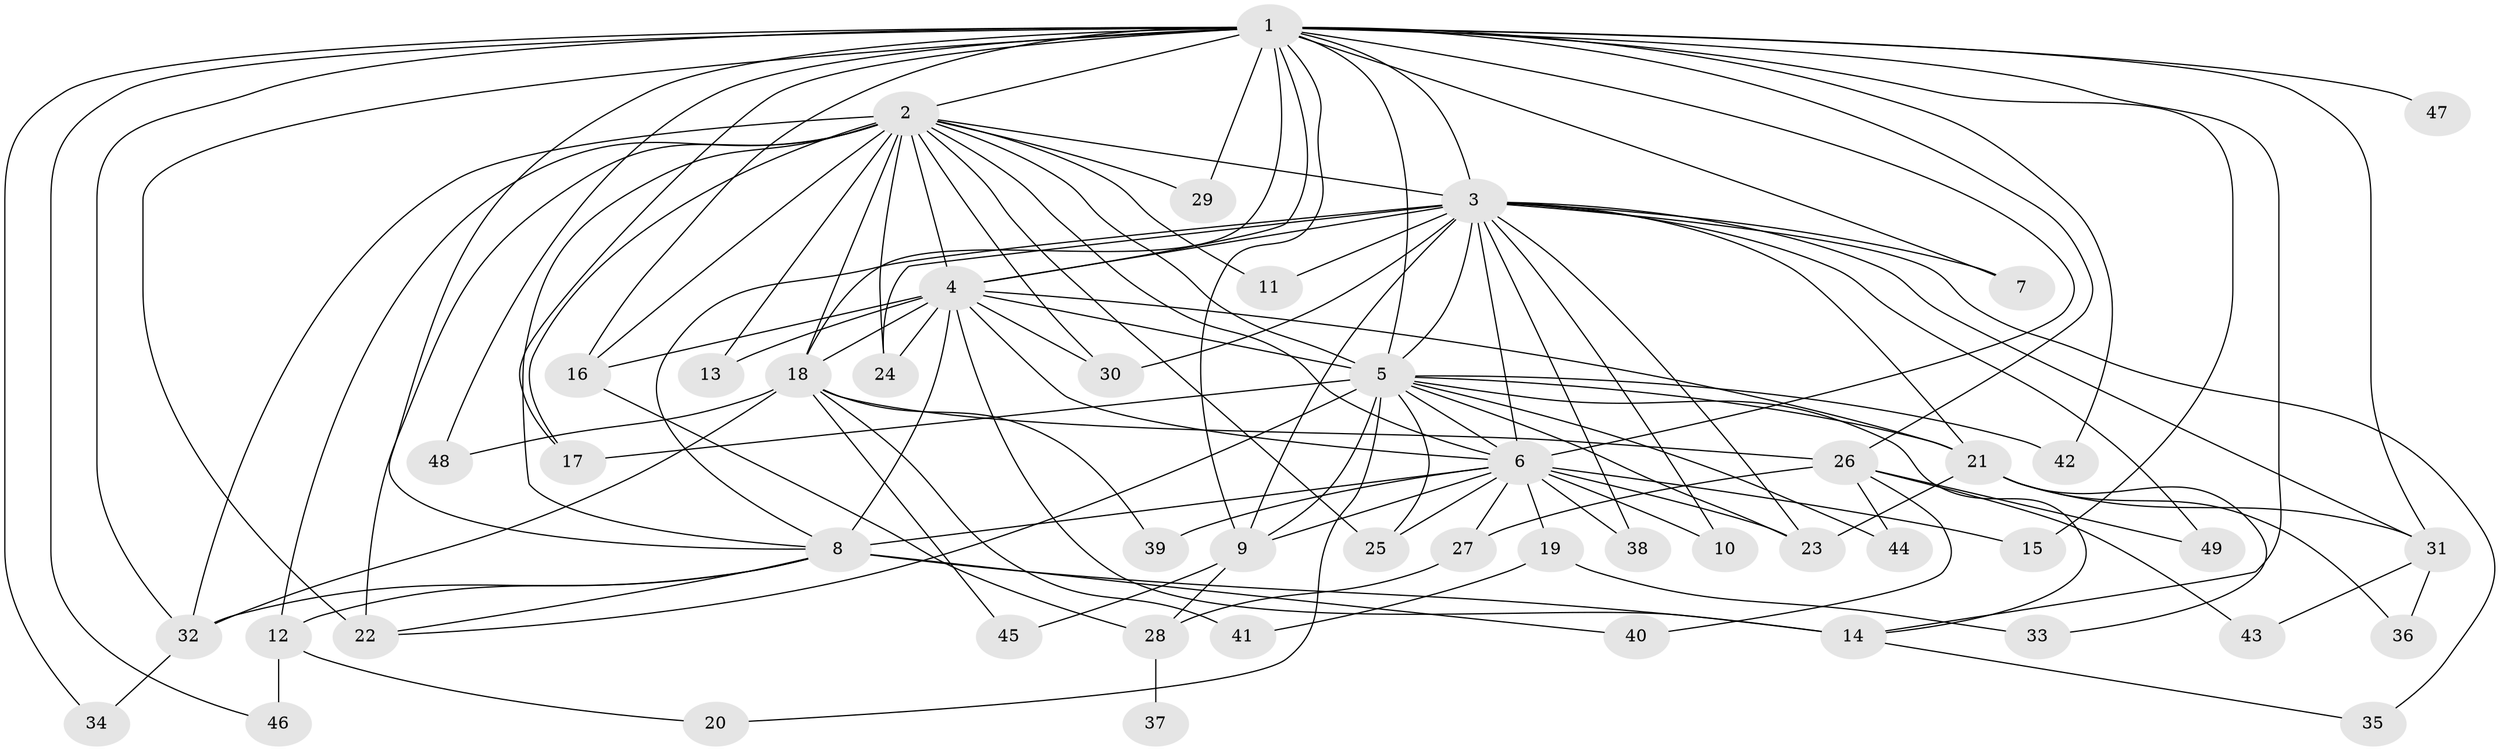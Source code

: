 // original degree distribution, {32: 0.01020408163265306, 21: 0.01020408163265306, 17: 0.01020408163265306, 24: 0.01020408163265306, 19: 0.01020408163265306, 13: 0.01020408163265306, 18: 0.02040816326530612, 22: 0.01020408163265306, 26: 0.01020408163265306, 2: 0.6122448979591837, 4: 0.07142857142857142, 3: 0.1326530612244898, 5: 0.05102040816326531, 6: 0.01020408163265306, 7: 0.02040816326530612}
// Generated by graph-tools (version 1.1) at 2025/49/03/04/25 22:49:43]
// undirected, 49 vertices, 120 edges
graph export_dot {
  node [color=gray90,style=filled];
  1;
  2;
  3;
  4;
  5;
  6;
  7;
  8;
  9;
  10;
  11;
  12;
  13;
  14;
  15;
  16;
  17;
  18;
  19;
  20;
  21;
  22;
  23;
  24;
  25;
  26;
  27;
  28;
  29;
  30;
  31;
  32;
  33;
  34;
  35;
  36;
  37;
  38;
  39;
  40;
  41;
  42;
  43;
  44;
  45;
  46;
  47;
  48;
  49;
  1 -- 2 [weight=3.0];
  1 -- 3 [weight=2.0];
  1 -- 4 [weight=2.0];
  1 -- 5 [weight=2.0];
  1 -- 6 [weight=1.0];
  1 -- 7 [weight=1.0];
  1 -- 8 [weight=3.0];
  1 -- 9 [weight=1.0];
  1 -- 14 [weight=1.0];
  1 -- 15 [weight=1.0];
  1 -- 16 [weight=1.0];
  1 -- 17 [weight=1.0];
  1 -- 18 [weight=1.0];
  1 -- 22 [weight=1.0];
  1 -- 26 [weight=1.0];
  1 -- 29 [weight=2.0];
  1 -- 31 [weight=1.0];
  1 -- 32 [weight=1.0];
  1 -- 34 [weight=1.0];
  1 -- 42 [weight=1.0];
  1 -- 46 [weight=1.0];
  1 -- 47 [weight=1.0];
  1 -- 48 [weight=1.0];
  2 -- 3 [weight=4.0];
  2 -- 4 [weight=4.0];
  2 -- 5 [weight=4.0];
  2 -- 6 [weight=2.0];
  2 -- 8 [weight=4.0];
  2 -- 11 [weight=2.0];
  2 -- 12 [weight=1.0];
  2 -- 13 [weight=1.0];
  2 -- 16 [weight=2.0];
  2 -- 17 [weight=1.0];
  2 -- 18 [weight=1.0];
  2 -- 22 [weight=3.0];
  2 -- 24 [weight=1.0];
  2 -- 25 [weight=1.0];
  2 -- 29 [weight=2.0];
  2 -- 30 [weight=1.0];
  2 -- 32 [weight=2.0];
  3 -- 4 [weight=4.0];
  3 -- 5 [weight=4.0];
  3 -- 6 [weight=2.0];
  3 -- 7 [weight=1.0];
  3 -- 8 [weight=1.0];
  3 -- 9 [weight=1.0];
  3 -- 10 [weight=2.0];
  3 -- 11 [weight=1.0];
  3 -- 21 [weight=1.0];
  3 -- 23 [weight=1.0];
  3 -- 24 [weight=2.0];
  3 -- 30 [weight=1.0];
  3 -- 31 [weight=1.0];
  3 -- 35 [weight=1.0];
  3 -- 38 [weight=1.0];
  3 -- 49 [weight=1.0];
  4 -- 5 [weight=4.0];
  4 -- 6 [weight=3.0];
  4 -- 8 [weight=12.0];
  4 -- 13 [weight=2.0];
  4 -- 14 [weight=2.0];
  4 -- 16 [weight=4.0];
  4 -- 18 [weight=1.0];
  4 -- 21 [weight=1.0];
  4 -- 24 [weight=1.0];
  4 -- 30 [weight=1.0];
  5 -- 6 [weight=2.0];
  5 -- 9 [weight=2.0];
  5 -- 14 [weight=1.0];
  5 -- 17 [weight=1.0];
  5 -- 20 [weight=1.0];
  5 -- 21 [weight=1.0];
  5 -- 22 [weight=1.0];
  5 -- 23 [weight=1.0];
  5 -- 25 [weight=1.0];
  5 -- 42 [weight=1.0];
  5 -- 44 [weight=1.0];
  6 -- 8 [weight=2.0];
  6 -- 9 [weight=1.0];
  6 -- 10 [weight=1.0];
  6 -- 15 [weight=1.0];
  6 -- 19 [weight=1.0];
  6 -- 23 [weight=1.0];
  6 -- 25 [weight=1.0];
  6 -- 27 [weight=1.0];
  6 -- 38 [weight=1.0];
  6 -- 39 [weight=1.0];
  8 -- 12 [weight=1.0];
  8 -- 14 [weight=1.0];
  8 -- 22 [weight=1.0];
  8 -- 32 [weight=1.0];
  8 -- 40 [weight=1.0];
  9 -- 28 [weight=1.0];
  9 -- 45 [weight=1.0];
  12 -- 20 [weight=1.0];
  12 -- 46 [weight=1.0];
  14 -- 35 [weight=1.0];
  16 -- 28 [weight=1.0];
  18 -- 26 [weight=1.0];
  18 -- 32 [weight=1.0];
  18 -- 39 [weight=1.0];
  18 -- 41 [weight=1.0];
  18 -- 45 [weight=1.0];
  18 -- 48 [weight=1.0];
  19 -- 33 [weight=1.0];
  19 -- 41 [weight=1.0];
  21 -- 23 [weight=1.0];
  21 -- 31 [weight=1.0];
  21 -- 33 [weight=1.0];
  21 -- 36 [weight=1.0];
  26 -- 27 [weight=1.0];
  26 -- 40 [weight=1.0];
  26 -- 43 [weight=1.0];
  26 -- 44 [weight=1.0];
  26 -- 49 [weight=1.0];
  27 -- 28 [weight=1.0];
  28 -- 37 [weight=1.0];
  31 -- 36 [weight=1.0];
  31 -- 43 [weight=1.0];
  32 -- 34 [weight=1.0];
}

